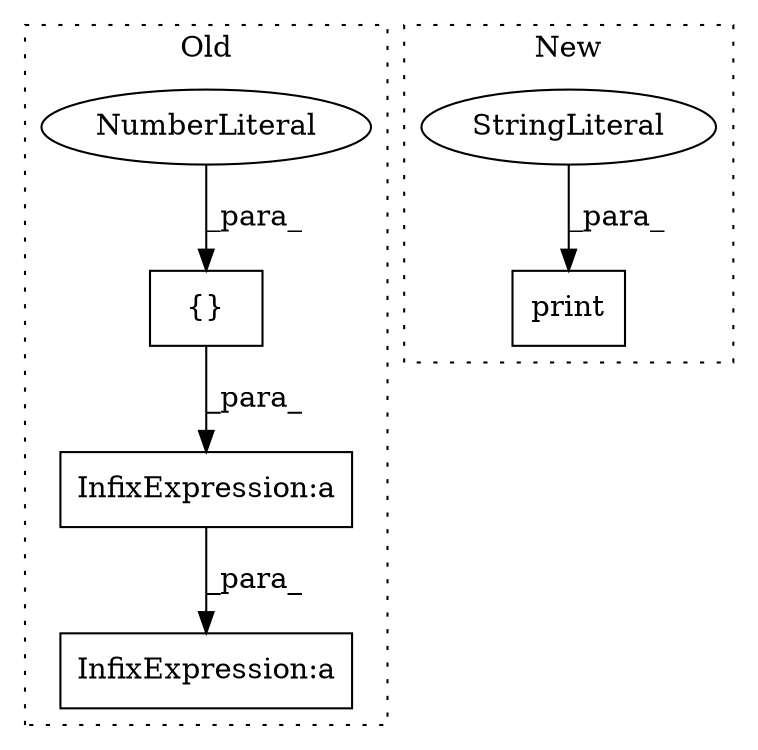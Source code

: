 digraph G {
subgraph cluster0 {
1 [label="{}" a="4" s="1662,1664" l="1,1" shape="box"];
3 [label="InfixExpression:a" a="27" s="1655" l="-3" shape="box"];
4 [label="InfixExpression:a" a="27" s="1665" l="3" shape="box"];
5 [label="NumberLiteral" a="34" s="1663" l="1" shape="ellipse"];
label = "Old";
style="dotted";
}
subgraph cluster1 {
2 [label="print" a="32" s="1596,1618" l="6,1" shape="box"];
6 [label="StringLiteral" a="45" s="1602" l="9" shape="ellipse"];
label = "New";
style="dotted";
}
1 -> 4 [label="_para_"];
4 -> 3 [label="_para_"];
5 -> 1 [label="_para_"];
6 -> 2 [label="_para_"];
}